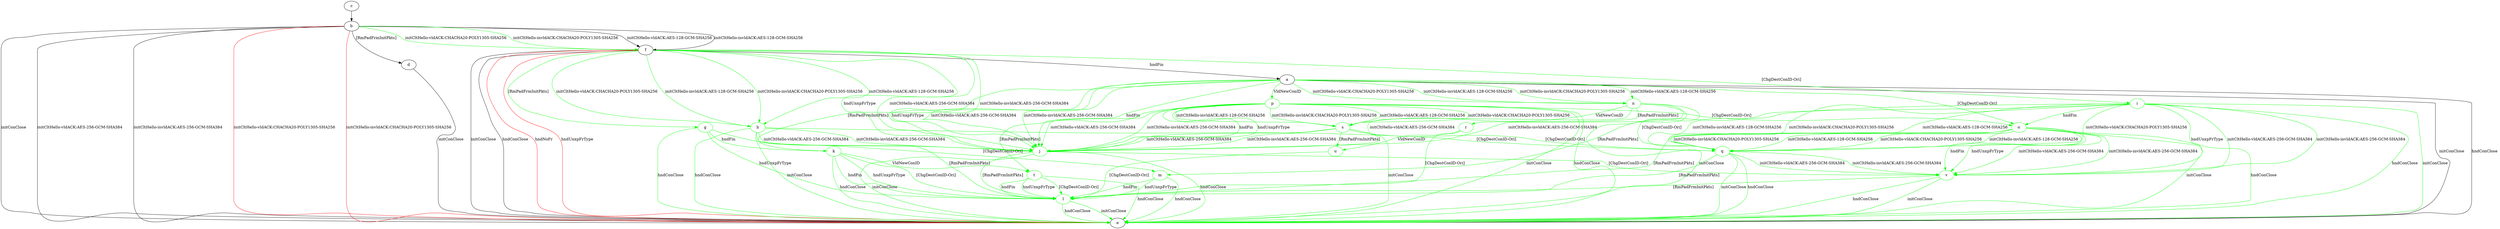 digraph "" {
	a -> e	[key=0,
		label="initConClose "];
	a -> e	[key=1,
		label="hndConClose "];
	j	[color=green];
	a -> j	[key=0,
		color=green,
		label="initCltHello-vldACK:AES-256-GCM-SHA384 "];
	a -> j	[key=1,
		color=green,
		label="initCltHello-invldACK:AES-256-GCM-SHA384 "];
	a -> j	[key=2,
		color=green,
		label="hndFin "];
	a -> j	[key=3,
		color=green,
		label="hndUnxpFrType "];
	k	[color=green];
	a -> k	[key=0,
		color=green,
		label="[RmPadFrmInitPkts] "];
	n	[color=green];
	a -> n	[key=0,
		color=green,
		label="initCltHello-vldACK:AES-128-GCM-SHA256 "];
	a -> n	[key=1,
		color=green,
		label="initCltHello-vldACK:CHACHA20-POLY1305-SHA256 "];
	a -> n	[key=2,
		color=green,
		label="initCltHello-invldACK:AES-128-GCM-SHA256 "];
	a -> n	[key=3,
		color=green,
		label="initCltHello-invldACK:CHACHA20-POLY1305-SHA256 "];
	o	[color=green];
	a -> o	[key=0,
		color=green,
		label="[ChgDestConID-Ori] "];
	p	[color=green];
	a -> p	[key=0,
		color=green,
		label="VldNewConID "];
	b -> d	[key=0,
		label="[RmPadFrmInitPkts] "];
	b -> e	[key=0,
		label="initConClose "];
	b -> e	[key=1,
		label="initCltHello-vldACK:AES-256-GCM-SHA384 "];
	b -> e	[key=2,
		label="initCltHello-invldACK:AES-256-GCM-SHA384 "];
	b -> e	[key=3,
		color=red,
		label="initCltHello-vldACK:CHACHA20-POLY1305-SHA256 "];
	b -> e	[key=4,
		color=red,
		label="initCltHello-invldACK:CHACHA20-POLY1305-SHA256 "];
	b -> f	[key=0,
		label="initCltHello-vldACK:AES-128-GCM-SHA256 "];
	b -> f	[key=1,
		label="initCltHello-invldACK:AES-128-GCM-SHA256 "];
	b -> f	[key=2,
		color=green,
		label="initCltHello-vldACK:CHACHA20-POLY1305-SHA256 "];
	b -> f	[key=3,
		color=green,
		label="initCltHello-invldACK:CHACHA20-POLY1305-SHA256 "];
	c -> b	[key=0];
	d -> e	[key=0,
		label="initConClose "];
	f -> a	[key=0,
		label="hndFin "];
	f -> e	[key=0,
		label="initConClose "];
	f -> e	[key=1,
		label="hndConClose "];
	f -> e	[key=2,
		color=red,
		label="hndNoFr "];
	f -> e	[key=3,
		color=red,
		label="hndUnxpFrType "];
	g	[color=green];
	f -> g	[key=0,
		color=green,
		label="[RmPadFrmInitPkts] "];
	h	[color=green];
	f -> h	[key=0,
		color=green,
		label="initCltHello-vldACK:AES-128-GCM-SHA256 "];
	f -> h	[key=1,
		color=green,
		label="initCltHello-vldACK:CHACHA20-POLY1305-SHA256 "];
	f -> h	[key=2,
		color=green,
		label="initCltHello-invldACK:AES-128-GCM-SHA256 "];
	f -> h	[key=3,
		color=green,
		label="initCltHello-invldACK:CHACHA20-POLY1305-SHA256 "];
	i	[color=green];
	f -> i	[key=0,
		color=green,
		label="[ChgDestConID-Ori] "];
	f -> j	[key=0,
		color=green,
		label="initCltHello-vldACK:AES-256-GCM-SHA384 "];
	f -> j	[key=1,
		color=green,
		label="initCltHello-invldACK:AES-256-GCM-SHA384 "];
	f -> j	[key=2,
		color=green,
		label="hndUnxpFrType "];
	g -> e	[key=0,
		color=green,
		label="hndConClose "];
	g -> k	[key=0,
		color=green,
		label="hndFin "];
	l	[color=green];
	g -> l	[key=0,
		color=green,
		label="hndUnxpFrType "];
	m	[color=green];
	g -> m	[key=0,
		color=green,
		label="[ChgDestConID-Ori] "];
	h -> e	[key=0,
		color=green,
		label="initConClose "];
	h -> e	[key=1,
		color=green,
		label="hndConClose "];
	h -> j	[key=0,
		color=green,
		label="initCltHello-vldACK:AES-256-GCM-SHA384 "];
	h -> j	[key=1,
		color=green,
		label="initCltHello-invldACK:AES-256-GCM-SHA384 "];
	h -> l	[key=0,
		color=green,
		label="[RmPadFrmInitPkts] "];
	q	[color=green];
	h -> q	[key=0,
		color=green,
		label="[ChgDestConID-Ori] "];
	i -> e	[key=0,
		color=green,
		label="initConClose "];
	i -> e	[key=1,
		color=green,
		label="hndConClose "];
	i -> m	[key=0,
		color=green,
		label="[RmPadFrmInitPkts] "];
	i -> o	[key=0,
		color=green,
		label="hndFin "];
	i -> q	[key=0,
		color=green,
		label="initCltHello-vldACK:AES-128-GCM-SHA256 "];
	i -> q	[key=1,
		color=green,
		label="initCltHello-vldACK:CHACHA20-POLY1305-SHA256 "];
	i -> q	[key=2,
		color=green,
		label="initCltHello-invldACK:AES-128-GCM-SHA256 "];
	i -> q	[key=3,
		color=green,
		label="initCltHello-invldACK:CHACHA20-POLY1305-SHA256 "];
	v	[color=green];
	i -> v	[key=0,
		color=green,
		label="initCltHello-vldACK:AES-256-GCM-SHA384 "];
	i -> v	[key=1,
		color=green,
		label="initCltHello-invldACK:AES-256-GCM-SHA384 "];
	i -> v	[key=2,
		color=green,
		label="hndUnxpFrType "];
	j -> e	[key=0,
		color=green,
		label="initConClose "];
	j -> e	[key=1,
		color=green,
		label="hndConClose "];
	j -> l	[key=0,
		color=green,
		label="[RmPadFrmInitPkts] "];
	j -> v	[key=0,
		color=green,
		label="[ChgDestConID-Ori] "];
	k -> e	[key=0,
		color=green,
		label="hndConClose "];
	k -> l	[key=0,
		color=green,
		label="hndFin "];
	k -> l	[key=1,
		color=green,
		label="hndUnxpFrType "];
	k -> l	[key=2,
		color=green,
		label="[ChgDestConID-Ori] "];
	t	[color=green];
	k -> t	[key=0,
		color=green,
		label="VldNewConID "];
	l -> e	[key=0,
		color=green,
		label="initConClose "];
	l -> e	[key=1,
		color=green,
		label="hndConClose "];
	m -> e	[key=0,
		color=green,
		label="hndConClose "];
	m -> l	[key=0,
		color=green,
		label="hndFin "];
	m -> l	[key=1,
		color=green,
		label="hndUnxpFrType "];
	n -> e	[key=0,
		color=green,
		label="initConClose "];
	n -> j	[key=0,
		color=green,
		label="initCltHello-vldACK:AES-256-GCM-SHA384 "];
	n -> j	[key=1,
		color=green,
		label="initCltHello-invldACK:AES-256-GCM-SHA384 "];
	n -> q	[key=0,
		color=green,
		label="[ChgDestConID-Ori] "];
	r	[color=green];
	n -> r	[key=0,
		color=green,
		label="[RmPadFrmInitPkts] "];
	s	[color=green];
	n -> s	[key=0,
		color=green,
		label="VldNewConID "];
	o -> e	[key=0,
		color=green,
		label="initConClose "];
	o -> e	[key=1,
		color=green,
		label="hndConClose "];
	o -> l	[key=0,
		color=green,
		label="[RmPadFrmInitPkts] "];
	o -> q	[key=0,
		color=green,
		label="initCltHello-vldACK:AES-128-GCM-SHA256 "];
	o -> q	[key=1,
		color=green,
		label="initCltHello-vldACK:CHACHA20-POLY1305-SHA256 "];
	o -> q	[key=2,
		color=green,
		label="initCltHello-invldACK:AES-128-GCM-SHA256 "];
	o -> q	[key=3,
		color=green,
		label="initCltHello-invldACK:CHACHA20-POLY1305-SHA256 "];
	o -> v	[key=0,
		color=green,
		label="initCltHello-vldACK:AES-256-GCM-SHA384 "];
	o -> v	[key=1,
		color=green,
		label="initCltHello-invldACK:AES-256-GCM-SHA384 "];
	o -> v	[key=2,
		color=green,
		label="hndFin "];
	o -> v	[key=3,
		color=green,
		label="hndUnxpFrType "];
	p -> e	[key=0,
		color=green,
		label="initConClose "];
	p -> e	[key=1,
		color=green,
		label="hndConClose "];
	p -> j	[key=0,
		color=green,
		label="initCltHello-vldACK:AES-256-GCM-SHA384 "];
	p -> j	[key=1,
		color=green,
		label="initCltHello-invldACK:AES-256-GCM-SHA384 "];
	p -> j	[key=2,
		color=green,
		label="hndFin "];
	p -> j	[key=3,
		color=green,
		label="hndUnxpFrType "];
	p -> o	[key=0,
		color=green,
		label="[ChgDestConID-Ori] "];
	p -> s	[key=0,
		color=green,
		label="initCltHello-vldACK:AES-128-GCM-SHA256 "];
	p -> s	[key=1,
		color=green,
		label="initCltHello-vldACK:CHACHA20-POLY1305-SHA256 "];
	p -> s	[key=2,
		color=green,
		label="initCltHello-invldACK:AES-128-GCM-SHA256 "];
	p -> s	[key=3,
		color=green,
		label="initCltHello-invldACK:CHACHA20-POLY1305-SHA256 "];
	p -> t	[key=0,
		color=green,
		label="[RmPadFrmInitPkts] "];
	q -> e	[key=0,
		color=green,
		label="initConClose "];
	q -> e	[key=1,
		color=green,
		label="hndConClose "];
	q -> l	[key=0,
		color=green,
		label="[RmPadFrmInitPkts] "];
	q -> v	[key=0,
		color=green,
		label="initCltHello-vldACK:AES-256-GCM-SHA384 "];
	q -> v	[key=1,
		color=green,
		label="initCltHello-invldACK:AES-256-GCM-SHA384 "];
	r -> l	[key=0,
		color=green,
		label="[ChgDestConID-Ori] "];
	u	[color=green];
	r -> u	[key=0,
		color=green,
		label="VldNewConID "];
	s -> e	[key=0,
		color=green,
		label="initConClose "];
	s -> j	[key=0,
		color=green,
		label="initCltHello-vldACK:AES-256-GCM-SHA384 "];
	s -> j	[key=1,
		color=green,
		label="initCltHello-invldACK:AES-256-GCM-SHA384 "];
	s -> q	[key=0,
		color=green,
		label="[ChgDestConID-Ori] "];
	s -> u	[key=0,
		color=green,
		label="[RmPadFrmInitPkts] "];
	t -> e	[key=0,
		color=green,
		label="hndConClose "];
	t -> l	[key=0,
		color=green,
		label="hndFin "];
	t -> l	[key=1,
		color=green,
		label="hndUnxpFrType "];
	t -> l	[key=2,
		color=green,
		label="[ChgDestConID-Ori] "];
	u -> l	[key=0,
		color=green,
		label="[ChgDestConID-Ori] "];
	v -> e	[key=0,
		color=green,
		label="initConClose "];
	v -> e	[key=1,
		color=green,
		label="hndConClose "];
	v -> l	[key=0,
		color=green,
		label="[RmPadFrmInitPkts] "];
}
